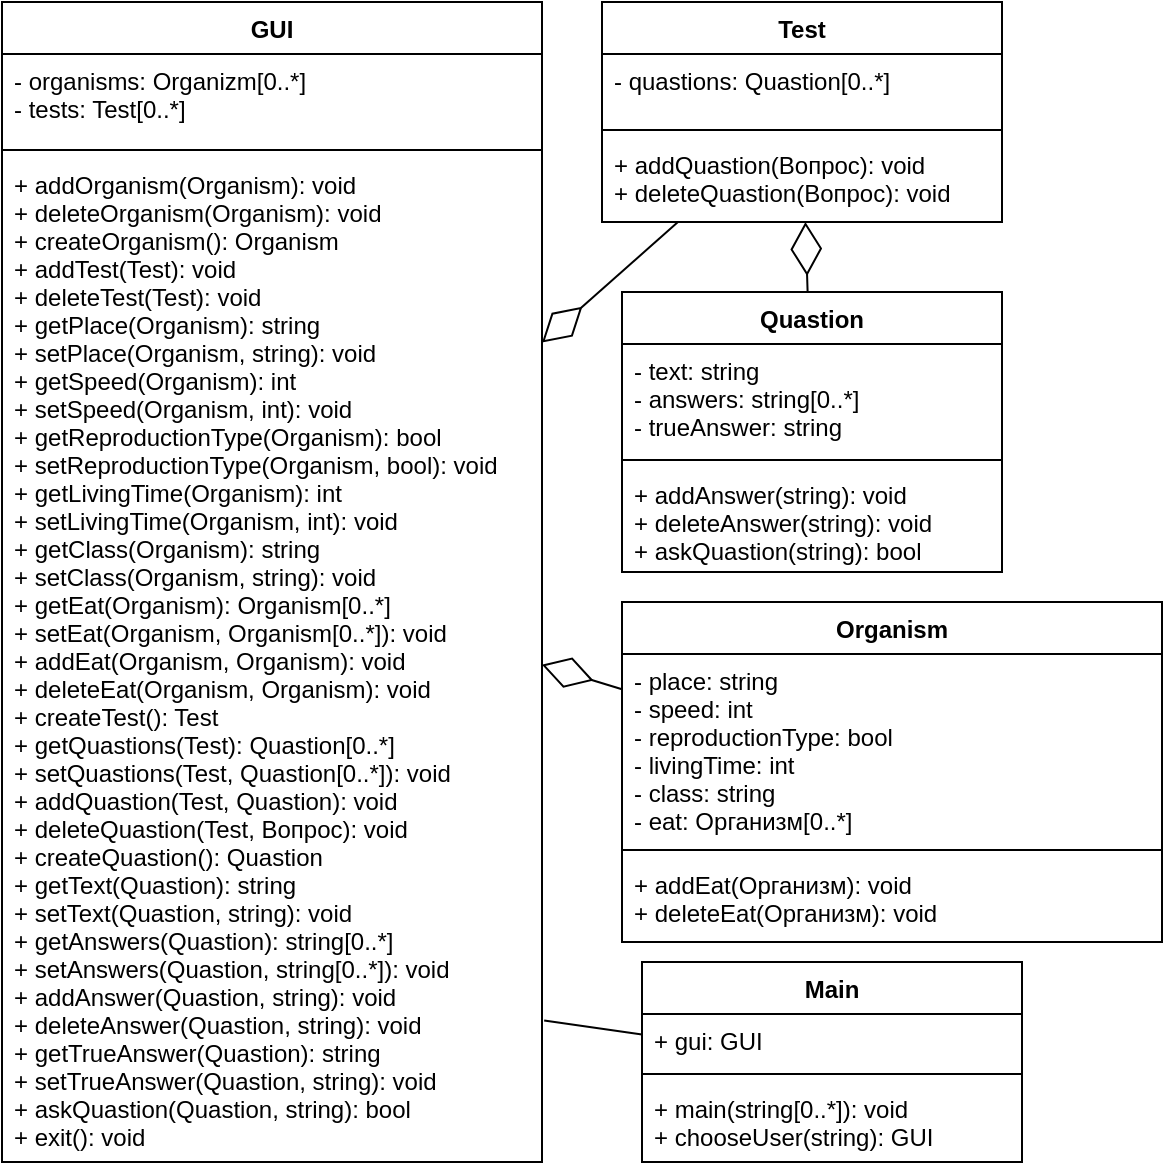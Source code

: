 <mxfile version="12.2.2" type="device" pages="1"><diagram id="Wq7GN9JAdPdPRqMJCTW3" name="Page-1"><mxGraphModel dx="1005" dy="584" grid="1" gridSize="10" guides="1" tooltips="1" connect="1" arrows="1" fold="1" page="1" pageScale="1" pageWidth="827" pageHeight="1169" math="0" shadow="0"><root><mxCell id="0"/><mxCell id="1" parent="0"/><mxCell id="7-B2YhpawIQ-DdVbOOLG-5" value="Organism" style="swimlane;fontStyle=1;align=center;verticalAlign=top;childLayout=stackLayout;horizontal=1;startSize=26;horizontalStack=0;resizeParent=1;resizeParentMax=0;resizeLast=0;collapsible=1;marginBottom=0;" parent="1" vertex="1"><mxGeometry x="350" y="320" width="270" height="170" as="geometry"/></mxCell><mxCell id="7-B2YhpawIQ-DdVbOOLG-6" value="- place: string&#10;- speed: int&#10;- reproductionType: bool&#10;- livingTime: int&#10;- class: string&#10;- eat: Организм[0..*]&#10;" style="text;strokeColor=none;fillColor=none;align=left;verticalAlign=top;spacingLeft=4;spacingRight=4;overflow=hidden;rotatable=0;points=[[0,0.5],[1,0.5]];portConstraint=eastwest;" parent="7-B2YhpawIQ-DdVbOOLG-5" vertex="1"><mxGeometry y="26" width="270" height="94" as="geometry"/></mxCell><mxCell id="7-B2YhpawIQ-DdVbOOLG-7" value="" style="line;strokeWidth=1;fillColor=none;align=left;verticalAlign=middle;spacingTop=-1;spacingLeft=3;spacingRight=3;rotatable=0;labelPosition=right;points=[];portConstraint=eastwest;" parent="7-B2YhpawIQ-DdVbOOLG-5" vertex="1"><mxGeometry y="120" width="270" height="8" as="geometry"/></mxCell><mxCell id="7-B2YhpawIQ-DdVbOOLG-8" value="+ addEat(Организм): void&#10;+ deleteEat(Организм): void" style="text;strokeColor=none;fillColor=none;align=left;verticalAlign=top;spacingLeft=4;spacingRight=4;overflow=hidden;rotatable=0;points=[[0,0.5],[1,0.5]];portConstraint=eastwest;" parent="7-B2YhpawIQ-DdVbOOLG-5" vertex="1"><mxGeometry y="128" width="270" height="42" as="geometry"/></mxCell><mxCell id="-FsxiZH_q6cT2GIHs350-1" value="Test" style="swimlane;fontStyle=1;align=center;verticalAlign=top;childLayout=stackLayout;horizontal=1;startSize=26;horizontalStack=0;resizeParent=1;resizeParentMax=0;resizeLast=0;collapsible=1;marginBottom=0;" parent="1" vertex="1"><mxGeometry x="340" y="20" width="200" height="110" as="geometry"/></mxCell><mxCell id="-FsxiZH_q6cT2GIHs350-2" value="- quastions: Quastion[0..*]" style="text;strokeColor=none;fillColor=none;align=left;verticalAlign=top;spacingLeft=4;spacingRight=4;overflow=hidden;rotatable=0;points=[[0,0.5],[1,0.5]];portConstraint=eastwest;" parent="-FsxiZH_q6cT2GIHs350-1" vertex="1"><mxGeometry y="26" width="200" height="34" as="geometry"/></mxCell><mxCell id="-FsxiZH_q6cT2GIHs350-3" value="" style="line;strokeWidth=1;fillColor=none;align=left;verticalAlign=middle;spacingTop=-1;spacingLeft=3;spacingRight=3;rotatable=0;labelPosition=right;points=[];portConstraint=eastwest;" parent="-FsxiZH_q6cT2GIHs350-1" vertex="1"><mxGeometry y="60" width="200" height="8" as="geometry"/></mxCell><mxCell id="-FsxiZH_q6cT2GIHs350-4" value="+ addQuastion(Вопрос): void&#10;+ deleteQuastion(Вопрос): void" style="text;strokeColor=none;fillColor=none;align=left;verticalAlign=top;spacingLeft=4;spacingRight=4;overflow=hidden;rotatable=0;points=[[0,0.5],[1,0.5]];portConstraint=eastwest;" parent="-FsxiZH_q6cT2GIHs350-1" vertex="1"><mxGeometry y="68" width="200" height="42" as="geometry"/></mxCell><mxCell id="-FsxiZH_q6cT2GIHs350-5" value="Quastion" style="swimlane;fontStyle=1;align=center;verticalAlign=top;childLayout=stackLayout;horizontal=1;startSize=26;horizontalStack=0;resizeParent=1;resizeParentMax=0;resizeLast=0;collapsible=1;marginBottom=0;" parent="1" vertex="1"><mxGeometry x="350" y="165" width="190" height="140" as="geometry"/></mxCell><mxCell id="-FsxiZH_q6cT2GIHs350-6" value="- text: string&#10;- answers: string[0..*]&#10;- trueAnswer: string" style="text;strokeColor=none;fillColor=none;align=left;verticalAlign=top;spacingLeft=4;spacingRight=4;overflow=hidden;rotatable=0;points=[[0,0.5],[1,0.5]];portConstraint=eastwest;" parent="-FsxiZH_q6cT2GIHs350-5" vertex="1"><mxGeometry y="26" width="190" height="54" as="geometry"/></mxCell><mxCell id="-FsxiZH_q6cT2GIHs350-7" value="" style="line;strokeWidth=1;fillColor=none;align=left;verticalAlign=middle;spacingTop=-1;spacingLeft=3;spacingRight=3;rotatable=0;labelPosition=right;points=[];portConstraint=eastwest;" parent="-FsxiZH_q6cT2GIHs350-5" vertex="1"><mxGeometry y="80" width="190" height="8" as="geometry"/></mxCell><mxCell id="-FsxiZH_q6cT2GIHs350-8" value="+ addAnswer(string): void&#10;+ deleteAnswer(string): void&#10;+ askQuastion(string): bool" style="text;strokeColor=none;fillColor=none;align=left;verticalAlign=top;spacingLeft=4;spacingRight=4;overflow=hidden;rotatable=0;points=[[0,0.5],[1,0.5]];portConstraint=eastwest;" parent="-FsxiZH_q6cT2GIHs350-5" vertex="1"><mxGeometry y="88" width="190" height="52" as="geometry"/></mxCell><mxCell id="-FsxiZH_q6cT2GIHs350-10" value="" style="endArrow=diamondThin;endFill=0;endSize=24;html=1;" parent="1" source="-FsxiZH_q6cT2GIHs350-5" target="-FsxiZH_q6cT2GIHs350-1" edge="1"><mxGeometry width="160" relative="1" as="geometry"><mxPoint x="70" y="520" as="sourcePoint"/><mxPoint x="230" y="520" as="targetPoint"/></mxGeometry></mxCell><mxCell id="-FsxiZH_q6cT2GIHs350-11" value="GUI" style="swimlane;fontStyle=1;align=center;verticalAlign=top;childLayout=stackLayout;horizontal=1;startSize=26;horizontalStack=0;resizeParent=1;resizeParentMax=0;resizeLast=0;collapsible=1;marginBottom=0;" parent="1" vertex="1"><mxGeometry x="40" y="20" width="270" height="580" as="geometry"/></mxCell><mxCell id="-FsxiZH_q6cT2GIHs350-12" value="- organisms: Organizm[0..*]&#10;- tests: Test[0..*]" style="text;strokeColor=none;fillColor=none;align=left;verticalAlign=top;spacingLeft=4;spacingRight=4;overflow=hidden;rotatable=0;points=[[0,0.5],[1,0.5]];portConstraint=eastwest;" parent="-FsxiZH_q6cT2GIHs350-11" vertex="1"><mxGeometry y="26" width="270" height="44" as="geometry"/></mxCell><mxCell id="-FsxiZH_q6cT2GIHs350-13" value="" style="line;strokeWidth=1;fillColor=none;align=left;verticalAlign=middle;spacingTop=-1;spacingLeft=3;spacingRight=3;rotatable=0;labelPosition=right;points=[];portConstraint=eastwest;" parent="-FsxiZH_q6cT2GIHs350-11" vertex="1"><mxGeometry y="70" width="270" height="8" as="geometry"/></mxCell><mxCell id="-FsxiZH_q6cT2GIHs350-14" value="+ addOrganism(Organism): void&#10;+ deleteOrganism(Organism): void&#10;+ createOrganism(): Organism&#10;+ addTest(Test): void&#10;+ deleteTest(Test): void&#10;+ getPlace(Organism): string&#10;+ setPlace(Organism, string): void&#10;+ getSpeed(Organism): int&#10;+ setSpeed(Organism, int): void&#10;+ getReproductionType(Organism): bool&#10;+ setReproductionType(Organism, bool): void&#10;+ getLivingTime(Organism): int&#10;+ setLivingTime(Organism, int): void&#10;+ getClass(Organism): string&#10;+ setClass(Organism, string): void&#10;+ getEat(Organism): Organism[0..*]&#10;+ setEat(Organism, Organism[0..*]): void&#10;+ addEat(Organism, Organism): void&#10;+ deleteEat(Organism, Organism): void&#10;+ createTest(): Test&#10;+ getQuastions(Test): Quastion[0..*]&#10;+ setQuastions(Test, Quastion[0..*]): void&#10;+ addQuastion(Test, Quastion): void&#10;+ deleteQuastion(Test, Вопрос): void&#10;+ createQuastion(): Quastion&#10;+ getText(Quastion): string&#10;+ setText(Quastion, string): void&#10;+ getAnswers(Quastion): string[0..*]&#10;+ setAnswers(Quastion, string[0..*]): void&#10;+ addAnswer(Quastion, string): void&#10;+ deleteAnswer(Quastion, string): void&#10;+ getTrueAnswer(Quastion): string&#10;+ setTrueAnswer(Quastion, string): void&#10;+ askQuastion(Quastion, string): bool&#10;+ exit(): void" style="text;strokeColor=none;fillColor=none;align=left;verticalAlign=top;spacingLeft=4;spacingRight=4;overflow=hidden;rotatable=0;points=[[0,0.5],[1,0.5]];portConstraint=eastwest;" parent="-FsxiZH_q6cT2GIHs350-11" vertex="1"><mxGeometry y="78" width="270" height="502" as="geometry"/></mxCell><mxCell id="-FsxiZH_q6cT2GIHs350-15" value="" style="endArrow=diamondThin;endFill=0;endSize=24;html=1;" parent="1" source="7-B2YhpawIQ-DdVbOOLG-5" target="-FsxiZH_q6cT2GIHs350-11" edge="1"><mxGeometry width="160" relative="1" as="geometry"><mxPoint x="340" y="309" as="sourcePoint"/><mxPoint x="500" y="309" as="targetPoint"/></mxGeometry></mxCell><mxCell id="-FsxiZH_q6cT2GIHs350-16" value="" style="endArrow=diamondThin;endFill=0;endSize=24;html=1;" parent="1" source="-FsxiZH_q6cT2GIHs350-1" target="-FsxiZH_q6cT2GIHs350-11" edge="1"><mxGeometry width="160" relative="1" as="geometry"><mxPoint x="450" y="250" as="sourcePoint"/><mxPoint x="230" y="600" as="targetPoint"/></mxGeometry></mxCell><mxCell id="07VNLntp-ru3yXwpi6Oe-1" value="Main" style="swimlane;fontStyle=1;align=center;verticalAlign=top;childLayout=stackLayout;horizontal=1;startSize=26;horizontalStack=0;resizeParent=1;resizeParentMax=0;resizeLast=0;collapsible=1;marginBottom=0;" vertex="1" parent="1"><mxGeometry x="360" y="500" width="190" height="100" as="geometry"/></mxCell><mxCell id="07VNLntp-ru3yXwpi6Oe-2" value="+ gui: GUI" style="text;strokeColor=none;fillColor=none;align=left;verticalAlign=top;spacingLeft=4;spacingRight=4;overflow=hidden;rotatable=0;points=[[0,0.5],[1,0.5]];portConstraint=eastwest;" vertex="1" parent="07VNLntp-ru3yXwpi6Oe-1"><mxGeometry y="26" width="190" height="26" as="geometry"/></mxCell><mxCell id="07VNLntp-ru3yXwpi6Oe-3" value="" style="line;strokeWidth=1;fillColor=none;align=left;verticalAlign=middle;spacingTop=-1;spacingLeft=3;spacingRight=3;rotatable=0;labelPosition=right;points=[];portConstraint=eastwest;" vertex="1" parent="07VNLntp-ru3yXwpi6Oe-1"><mxGeometry y="52" width="190" height="8" as="geometry"/></mxCell><mxCell id="07VNLntp-ru3yXwpi6Oe-4" value="+ main(string[0..*]): void&#10;+ chooseUser(string): GUI" style="text;strokeColor=none;fillColor=none;align=left;verticalAlign=top;spacingLeft=4;spacingRight=4;overflow=hidden;rotatable=0;points=[[0,0.5],[1,0.5]];portConstraint=eastwest;" vertex="1" parent="07VNLntp-ru3yXwpi6Oe-1"><mxGeometry y="60" width="190" height="40" as="geometry"/></mxCell><mxCell id="07VNLntp-ru3yXwpi6Oe-5" value="" style="endArrow=none;html=1;exitX=1.004;exitY=0.859;exitDx=0;exitDy=0;exitPerimeter=0;" edge="1" parent="1" source="-FsxiZH_q6cT2GIHs350-14" target="07VNLntp-ru3yXwpi6Oe-1"><mxGeometry width="50" height="50" relative="1" as="geometry"><mxPoint x="170" y="760" as="sourcePoint"/><mxPoint x="220" y="710" as="targetPoint"/></mxGeometry></mxCell></root></mxGraphModel></diagram></mxfile>
